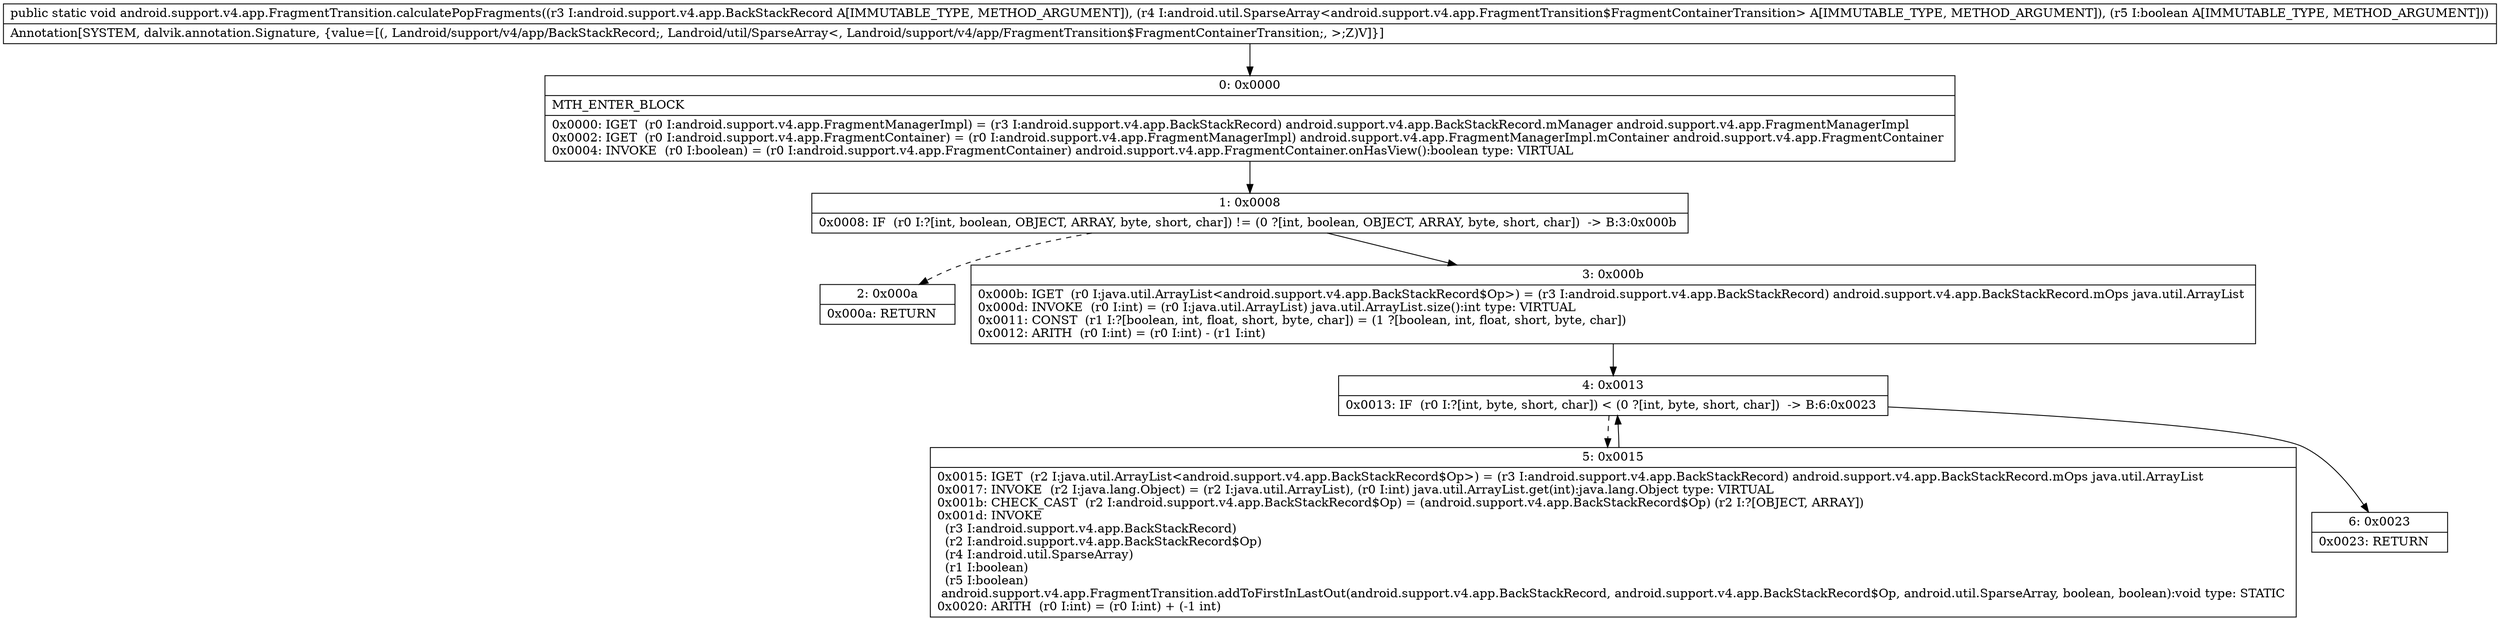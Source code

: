 digraph "CFG forandroid.support.v4.app.FragmentTransition.calculatePopFragments(Landroid\/support\/v4\/app\/BackStackRecord;Landroid\/util\/SparseArray;Z)V" {
Node_0 [shape=record,label="{0\:\ 0x0000|MTH_ENTER_BLOCK\l|0x0000: IGET  (r0 I:android.support.v4.app.FragmentManagerImpl) = (r3 I:android.support.v4.app.BackStackRecord) android.support.v4.app.BackStackRecord.mManager android.support.v4.app.FragmentManagerImpl \l0x0002: IGET  (r0 I:android.support.v4.app.FragmentContainer) = (r0 I:android.support.v4.app.FragmentManagerImpl) android.support.v4.app.FragmentManagerImpl.mContainer android.support.v4.app.FragmentContainer \l0x0004: INVOKE  (r0 I:boolean) = (r0 I:android.support.v4.app.FragmentContainer) android.support.v4.app.FragmentContainer.onHasView():boolean type: VIRTUAL \l}"];
Node_1 [shape=record,label="{1\:\ 0x0008|0x0008: IF  (r0 I:?[int, boolean, OBJECT, ARRAY, byte, short, char]) != (0 ?[int, boolean, OBJECT, ARRAY, byte, short, char])  \-\> B:3:0x000b \l}"];
Node_2 [shape=record,label="{2\:\ 0x000a|0x000a: RETURN   \l}"];
Node_3 [shape=record,label="{3\:\ 0x000b|0x000b: IGET  (r0 I:java.util.ArrayList\<android.support.v4.app.BackStackRecord$Op\>) = (r3 I:android.support.v4.app.BackStackRecord) android.support.v4.app.BackStackRecord.mOps java.util.ArrayList \l0x000d: INVOKE  (r0 I:int) = (r0 I:java.util.ArrayList) java.util.ArrayList.size():int type: VIRTUAL \l0x0011: CONST  (r1 I:?[boolean, int, float, short, byte, char]) = (1 ?[boolean, int, float, short, byte, char]) \l0x0012: ARITH  (r0 I:int) = (r0 I:int) \- (r1 I:int) \l}"];
Node_4 [shape=record,label="{4\:\ 0x0013|0x0013: IF  (r0 I:?[int, byte, short, char]) \< (0 ?[int, byte, short, char])  \-\> B:6:0x0023 \l}"];
Node_5 [shape=record,label="{5\:\ 0x0015|0x0015: IGET  (r2 I:java.util.ArrayList\<android.support.v4.app.BackStackRecord$Op\>) = (r3 I:android.support.v4.app.BackStackRecord) android.support.v4.app.BackStackRecord.mOps java.util.ArrayList \l0x0017: INVOKE  (r2 I:java.lang.Object) = (r2 I:java.util.ArrayList), (r0 I:int) java.util.ArrayList.get(int):java.lang.Object type: VIRTUAL \l0x001b: CHECK_CAST  (r2 I:android.support.v4.app.BackStackRecord$Op) = (android.support.v4.app.BackStackRecord$Op) (r2 I:?[OBJECT, ARRAY]) \l0x001d: INVOKE  \l  (r3 I:android.support.v4.app.BackStackRecord)\l  (r2 I:android.support.v4.app.BackStackRecord$Op)\l  (r4 I:android.util.SparseArray)\l  (r1 I:boolean)\l  (r5 I:boolean)\l android.support.v4.app.FragmentTransition.addToFirstInLastOut(android.support.v4.app.BackStackRecord, android.support.v4.app.BackStackRecord$Op, android.util.SparseArray, boolean, boolean):void type: STATIC \l0x0020: ARITH  (r0 I:int) = (r0 I:int) + (\-1 int) \l}"];
Node_6 [shape=record,label="{6\:\ 0x0023|0x0023: RETURN   \l}"];
MethodNode[shape=record,label="{public static void android.support.v4.app.FragmentTransition.calculatePopFragments((r3 I:android.support.v4.app.BackStackRecord A[IMMUTABLE_TYPE, METHOD_ARGUMENT]), (r4 I:android.util.SparseArray\<android.support.v4.app.FragmentTransition$FragmentContainerTransition\> A[IMMUTABLE_TYPE, METHOD_ARGUMENT]), (r5 I:boolean A[IMMUTABLE_TYPE, METHOD_ARGUMENT]))  | Annotation[SYSTEM, dalvik.annotation.Signature, \{value=[(, Landroid\/support\/v4\/app\/BackStackRecord;, Landroid\/util\/SparseArray\<, Landroid\/support\/v4\/app\/FragmentTransition$FragmentContainerTransition;, \>;Z)V]\}]\l}"];
MethodNode -> Node_0;
Node_0 -> Node_1;
Node_1 -> Node_2[style=dashed];
Node_1 -> Node_3;
Node_3 -> Node_4;
Node_4 -> Node_5[style=dashed];
Node_4 -> Node_6;
Node_5 -> Node_4;
}

